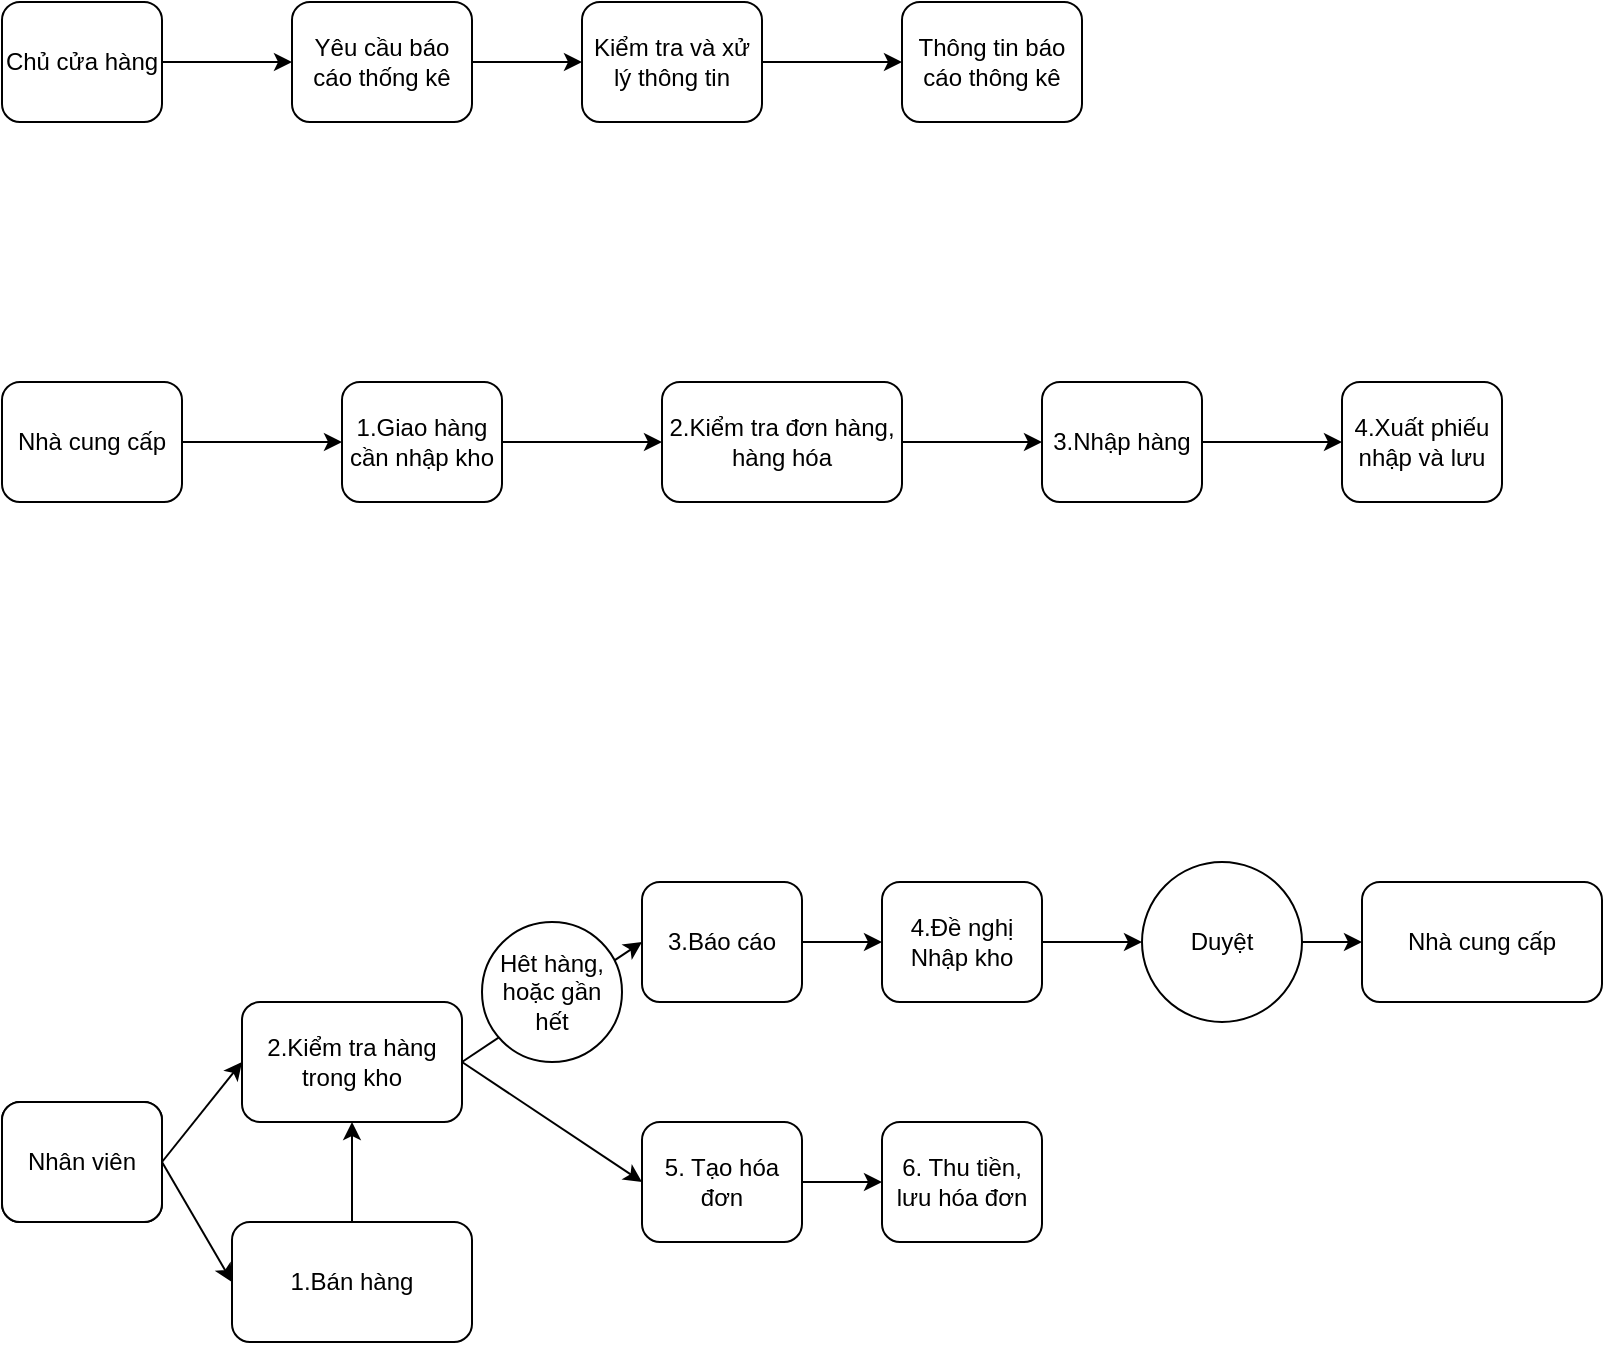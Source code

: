 <mxfile version="14.0.4" type="github"><diagram id="WK-5mJIY2tcrCvF9nDoW" name="Page-1"><mxGraphModel dx="868" dy="1619" grid="1" gridSize="10" guides="1" tooltips="1" connect="1" arrows="1" fold="1" page="1" pageScale="1" pageWidth="827" pageHeight="1169" math="0" shadow="0"><root><mxCell id="0"/><mxCell id="1" parent="0"/><mxCell id="ulp0LInbS0DYh3vz2fL2-2" value="Nhân viên" style="rounded=1;whiteSpace=wrap;html=1;" vertex="1" parent="1"><mxGeometry x="20" y="-320" width="80" height="60" as="geometry"/></mxCell><mxCell id="ulp0LInbS0DYh3vz2fL2-3" value="" style="endArrow=classic;html=1;exitX=1;exitY=0.5;exitDx=0;exitDy=0;entryX=0;entryY=0.5;entryDx=0;entryDy=0;" edge="1" parent="1" source="ulp0LInbS0DYh3vz2fL2-2" target="ulp0LInbS0DYh3vz2fL2-18"><mxGeometry width="50" height="50" relative="1" as="geometry"><mxPoint x="390" y="-190" as="sourcePoint"/><mxPoint x="240" y="-340" as="targetPoint"/></mxGeometry></mxCell><mxCell id="ulp0LInbS0DYh3vz2fL2-5" value="2.Kiểm tra hàng trong kho" style="rounded=1;whiteSpace=wrap;html=1;" vertex="1" parent="1"><mxGeometry x="140" y="-370" width="110" height="60" as="geometry"/></mxCell><mxCell id="ulp0LInbS0DYh3vz2fL2-17" value="" style="edgeStyle=orthogonalEdgeStyle;rounded=0;orthogonalLoop=1;jettySize=auto;html=1;" edge="1" parent="1" source="ulp0LInbS0DYh3vz2fL2-21" target="ulp0LInbS0DYh3vz2fL2-16"><mxGeometry relative="1" as="geometry"/></mxCell><mxCell id="ulp0LInbS0DYh3vz2fL2-6" value="4.Đề nghị Nhập kho" style="rounded=1;whiteSpace=wrap;html=1;" vertex="1" parent="1"><mxGeometry x="460" y="-430" width="80" height="60" as="geometry"/></mxCell><mxCell id="ulp0LInbS0DYh3vz2fL2-15" value="" style="edgeStyle=orthogonalEdgeStyle;rounded=0;orthogonalLoop=1;jettySize=auto;html=1;" edge="1" parent="1" source="ulp0LInbS0DYh3vz2fL2-7" target="ulp0LInbS0DYh3vz2fL2-6"><mxGeometry relative="1" as="geometry"/></mxCell><mxCell id="ulp0LInbS0DYh3vz2fL2-7" value="3.Báo cáo" style="rounded=1;whiteSpace=wrap;html=1;" vertex="1" parent="1"><mxGeometry x="340" y="-430" width="80" height="60" as="geometry"/></mxCell><mxCell id="ulp0LInbS0DYh3vz2fL2-16" value="Nhà cung cấp" style="rounded=1;whiteSpace=wrap;html=1;" vertex="1" parent="1"><mxGeometry x="700" y="-430" width="120" height="60" as="geometry"/></mxCell><mxCell id="ulp0LInbS0DYh3vz2fL2-20" value="" style="edgeStyle=orthogonalEdgeStyle;rounded=0;orthogonalLoop=1;jettySize=auto;html=1;" edge="1" parent="1" source="ulp0LInbS0DYh3vz2fL2-18" target="ulp0LInbS0DYh3vz2fL2-5"><mxGeometry relative="1" as="geometry"/></mxCell><mxCell id="ulp0LInbS0DYh3vz2fL2-18" value="1.Bán hàng" style="rounded=1;whiteSpace=wrap;html=1;" vertex="1" parent="1"><mxGeometry x="135" y="-260" width="120" height="60" as="geometry"/></mxCell><mxCell id="ulp0LInbS0DYh3vz2fL2-23" value="" style="endArrow=classic;html=1;entryX=0;entryY=0.5;entryDx=0;entryDy=0;exitX=1;exitY=0.5;exitDx=0;exitDy=0;" edge="1" parent="1" source="ulp0LInbS0DYh3vz2fL2-5" target="ulp0LInbS0DYh3vz2fL2-7"><mxGeometry width="50" height="50" relative="1" as="geometry"><mxPoint x="290" y="-340" as="sourcePoint"/><mxPoint x="340" y="-390" as="targetPoint"/></mxGeometry></mxCell><mxCell id="ulp0LInbS0DYh3vz2fL2-24" value="" style="endArrow=classic;html=1;entryX=0;entryY=0.5;entryDx=0;entryDy=0;" edge="1" parent="1" target="ulp0LInbS0DYh3vz2fL2-5"><mxGeometry width="50" height="50" relative="1" as="geometry"><mxPoint x="100" y="-290" as="sourcePoint"/><mxPoint x="150" y="-340" as="targetPoint"/></mxGeometry></mxCell><mxCell id="ulp0LInbS0DYh3vz2fL2-21" value="Duyệt" style="ellipse;whiteSpace=wrap;html=1;" vertex="1" parent="1"><mxGeometry x="590" y="-440" width="80" height="80" as="geometry"/></mxCell><mxCell id="ulp0LInbS0DYh3vz2fL2-28" value="" style="edgeStyle=orthogonalEdgeStyle;rounded=0;orthogonalLoop=1;jettySize=auto;html=1;" edge="1" parent="1" source="ulp0LInbS0DYh3vz2fL2-6" target="ulp0LInbS0DYh3vz2fL2-21"><mxGeometry relative="1" as="geometry"><mxPoint x="570" y="-400" as="sourcePoint"/><mxPoint x="720" y="-400" as="targetPoint"/></mxGeometry></mxCell><mxCell id="ulp0LInbS0DYh3vz2fL2-35" value="" style="edgeStyle=orthogonalEdgeStyle;rounded=0;orthogonalLoop=1;jettySize=auto;html=1;" edge="1" parent="1" source="ulp0LInbS0DYh3vz2fL2-29" target="ulp0LInbS0DYh3vz2fL2-34"><mxGeometry relative="1" as="geometry"/></mxCell><mxCell id="ulp0LInbS0DYh3vz2fL2-29" value="5. Tạo hóa đơn" style="rounded=1;whiteSpace=wrap;html=1;" vertex="1" parent="1"><mxGeometry x="340" y="-310" width="80" height="60" as="geometry"/></mxCell><mxCell id="ulp0LInbS0DYh3vz2fL2-31" value="" style="endArrow=classic;html=1;entryX=0;entryY=0.5;entryDx=0;entryDy=0;" edge="1" parent="1" target="ulp0LInbS0DYh3vz2fL2-29"><mxGeometry width="50" height="50" relative="1" as="geometry"><mxPoint x="250" y="-340" as="sourcePoint"/><mxPoint x="340" y="-390" as="targetPoint"/></mxGeometry></mxCell><mxCell id="ulp0LInbS0DYh3vz2fL2-33" value="Hêt hàng,&lt;br&gt;hoặc gần hết" style="ellipse;whiteSpace=wrap;html=1;aspect=fixed;" vertex="1" parent="1"><mxGeometry x="260" y="-410" width="70" height="70" as="geometry"/></mxCell><mxCell id="ulp0LInbS0DYh3vz2fL2-34" value="6. Thu tiền, lưu hóa đơn" style="rounded=1;whiteSpace=wrap;html=1;" vertex="1" parent="1"><mxGeometry x="460" y="-310" width="80" height="60" as="geometry"/></mxCell><mxCell id="ulp0LInbS0DYh3vz2fL2-39" value="" style="edgeStyle=orthogonalEdgeStyle;rounded=0;orthogonalLoop=1;jettySize=auto;html=1;" edge="1" parent="1" source="ulp0LInbS0DYh3vz2fL2-36" target="ulp0LInbS0DYh3vz2fL2-38"><mxGeometry relative="1" as="geometry"/></mxCell><mxCell id="ulp0LInbS0DYh3vz2fL2-36" value="Nhà cung cấp" style="rounded=1;whiteSpace=wrap;html=1;" vertex="1" parent="1"><mxGeometry x="20" y="-680" width="90" height="60" as="geometry"/></mxCell><mxCell id="ulp0LInbS0DYh3vz2fL2-41" value="" style="edgeStyle=orthogonalEdgeStyle;rounded=0;orthogonalLoop=1;jettySize=auto;html=1;" edge="1" parent="1" source="ulp0LInbS0DYh3vz2fL2-38" target="ulp0LInbS0DYh3vz2fL2-40"><mxGeometry relative="1" as="geometry"/></mxCell><mxCell id="ulp0LInbS0DYh3vz2fL2-38" value="1.Giao hàng cần nhập kho" style="rounded=1;whiteSpace=wrap;html=1;" vertex="1" parent="1"><mxGeometry x="190" y="-680" width="80" height="60" as="geometry"/></mxCell><mxCell id="ulp0LInbS0DYh3vz2fL2-44" value="" style="edgeStyle=orthogonalEdgeStyle;rounded=0;orthogonalLoop=1;jettySize=auto;html=1;" edge="1" parent="1" source="ulp0LInbS0DYh3vz2fL2-40" target="ulp0LInbS0DYh3vz2fL2-42"><mxGeometry relative="1" as="geometry"/></mxCell><mxCell id="ulp0LInbS0DYh3vz2fL2-40" value="2.Kiểm tra đơn hàng, hàng hóa" style="rounded=1;whiteSpace=wrap;html=1;" vertex="1" parent="1"><mxGeometry x="350" y="-680" width="120" height="60" as="geometry"/></mxCell><mxCell id="ulp0LInbS0DYh3vz2fL2-45" value="" style="edgeStyle=orthogonalEdgeStyle;rounded=0;orthogonalLoop=1;jettySize=auto;html=1;" edge="1" parent="1" source="ulp0LInbS0DYh3vz2fL2-42" target="ulp0LInbS0DYh3vz2fL2-43"><mxGeometry relative="1" as="geometry"/></mxCell><mxCell id="ulp0LInbS0DYh3vz2fL2-42" value="3.Nhập hàng" style="rounded=1;whiteSpace=wrap;html=1;" vertex="1" parent="1"><mxGeometry x="540" y="-680" width="80" height="60" as="geometry"/></mxCell><mxCell id="ulp0LInbS0DYh3vz2fL2-43" value="4.Xuất phiếu nhập và lưu" style="rounded=1;whiteSpace=wrap;html=1;" vertex="1" parent="1"><mxGeometry x="690" y="-680" width="80" height="60" as="geometry"/></mxCell><mxCell id="ulp0LInbS0DYh3vz2fL2-48" value="Nhân viên" style="rounded=1;whiteSpace=wrap;html=1;" vertex="1" parent="1"><mxGeometry x="20" y="-320" width="80" height="60" as="geometry"/></mxCell><mxCell id="ulp0LInbS0DYh3vz2fL2-51" value="" style="edgeStyle=orthogonalEdgeStyle;rounded=0;orthogonalLoop=1;jettySize=auto;html=1;" edge="1" parent="1" source="ulp0LInbS0DYh3vz2fL2-49" target="ulp0LInbS0DYh3vz2fL2-50"><mxGeometry relative="1" as="geometry"/></mxCell><mxCell id="ulp0LInbS0DYh3vz2fL2-49" value="Chủ cửa hàng" style="rounded=1;whiteSpace=wrap;html=1;" vertex="1" parent="1"><mxGeometry x="20" y="-870" width="80" height="60" as="geometry"/></mxCell><mxCell id="ulp0LInbS0DYh3vz2fL2-53" value="" style="edgeStyle=orthogonalEdgeStyle;rounded=0;orthogonalLoop=1;jettySize=auto;html=1;" edge="1" parent="1" source="ulp0LInbS0DYh3vz2fL2-50" target="ulp0LInbS0DYh3vz2fL2-52"><mxGeometry relative="1" as="geometry"/></mxCell><mxCell id="ulp0LInbS0DYh3vz2fL2-50" value="Yêu cầu báo cáo thống kê" style="rounded=1;whiteSpace=wrap;html=1;" vertex="1" parent="1"><mxGeometry x="165" y="-870" width="90" height="60" as="geometry"/></mxCell><mxCell id="ulp0LInbS0DYh3vz2fL2-55" value="" style="edgeStyle=orthogonalEdgeStyle;rounded=0;orthogonalLoop=1;jettySize=auto;html=1;" edge="1" parent="1" source="ulp0LInbS0DYh3vz2fL2-52" target="ulp0LInbS0DYh3vz2fL2-54"><mxGeometry relative="1" as="geometry"/></mxCell><mxCell id="ulp0LInbS0DYh3vz2fL2-52" value="Kiểm tra và xử lý thông tin" style="rounded=1;whiteSpace=wrap;html=1;" vertex="1" parent="1"><mxGeometry x="310" y="-870" width="90" height="60" as="geometry"/></mxCell><mxCell id="ulp0LInbS0DYh3vz2fL2-54" value="Thông tin báo cáo thông kê" style="rounded=1;whiteSpace=wrap;html=1;" vertex="1" parent="1"><mxGeometry x="470" y="-870" width="90" height="60" as="geometry"/></mxCell></root></mxGraphModel></diagram></mxfile>